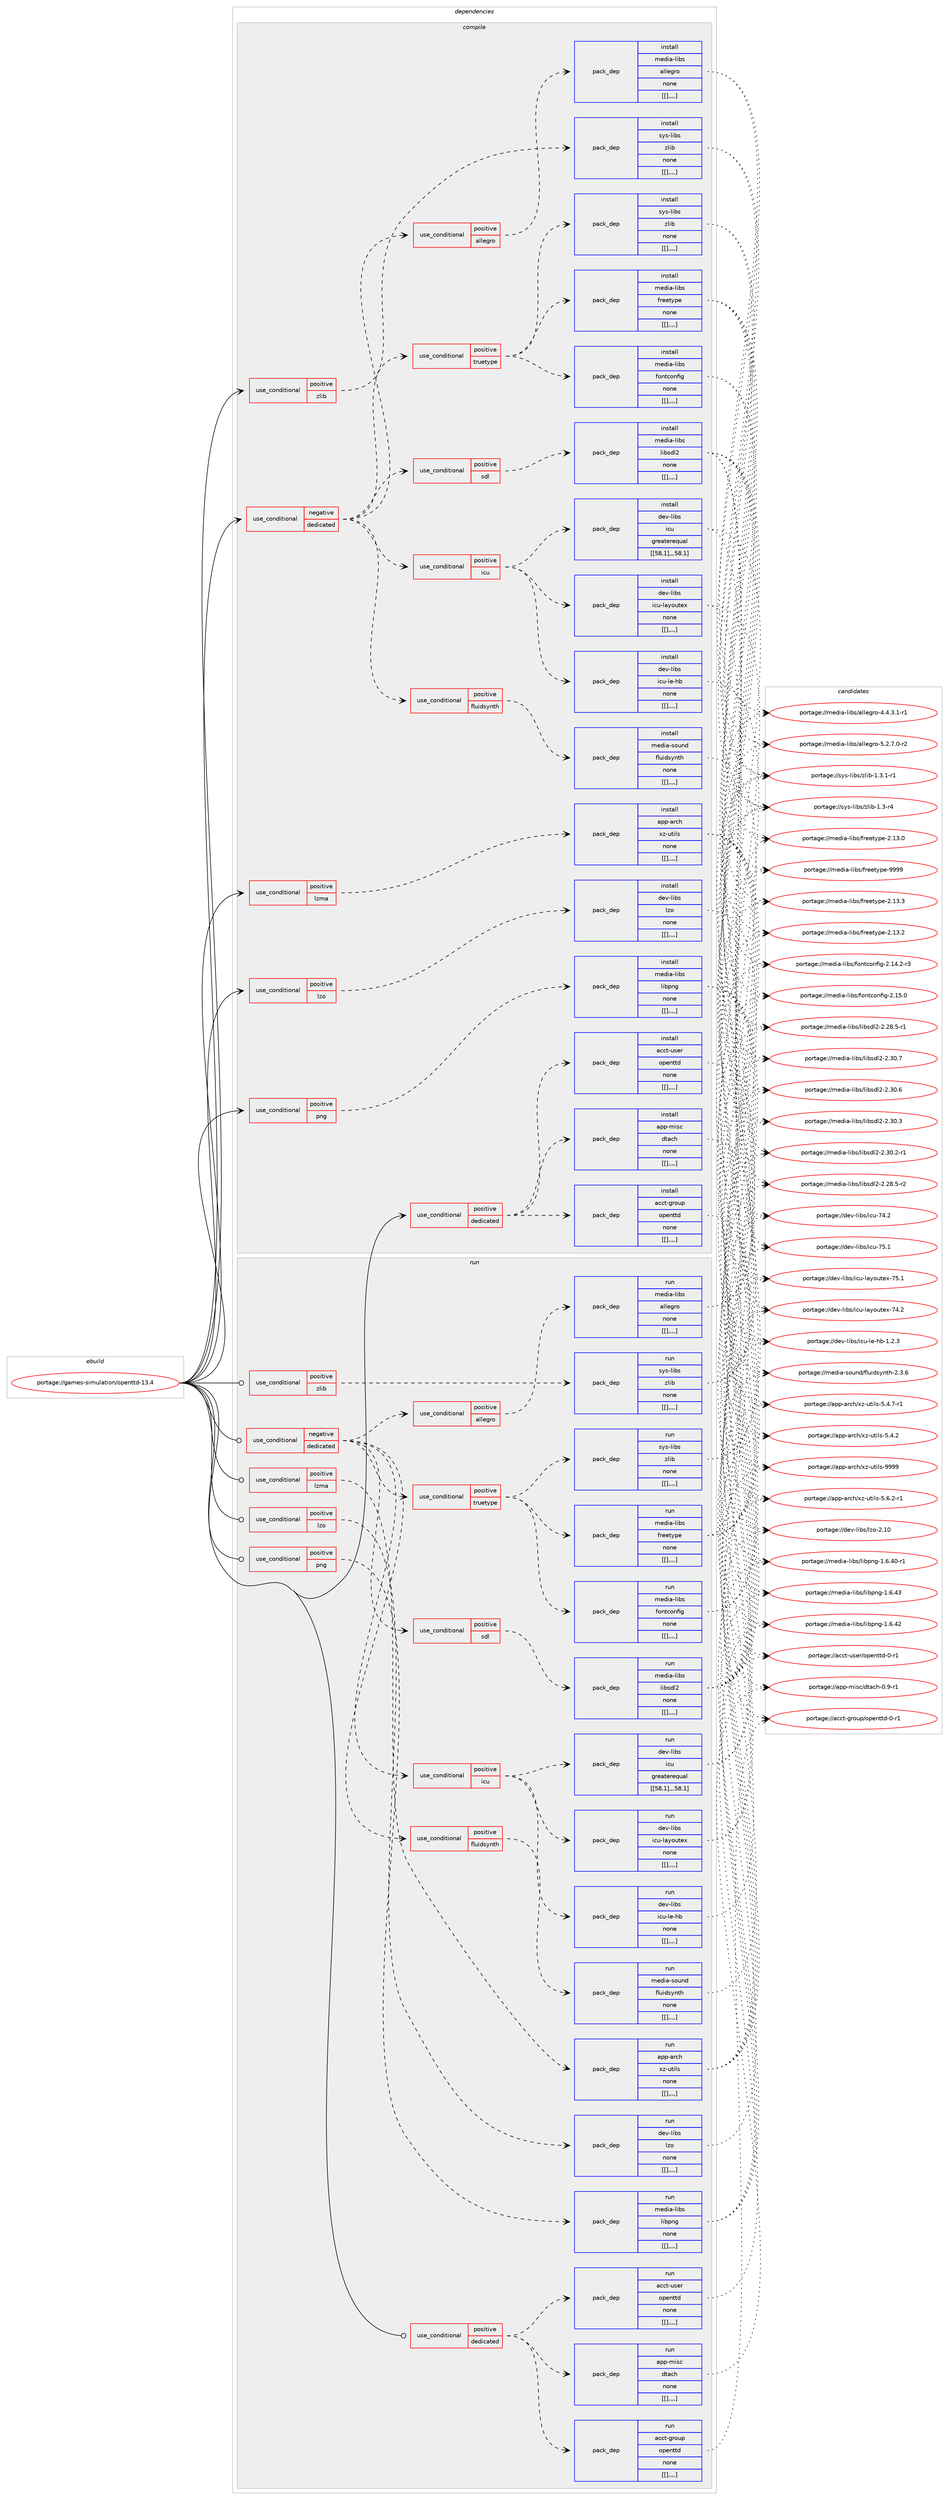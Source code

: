 digraph prolog {

# *************
# Graph options
# *************

newrank=true;
concentrate=true;
compound=true;
graph [rankdir=LR,fontname=Helvetica,fontsize=10,ranksep=1.5];#, ranksep=2.5, nodesep=0.2];
edge  [arrowhead=vee];
node  [fontname=Helvetica,fontsize=10];

# **********
# The ebuild
# **********

subgraph cluster_leftcol {
color=gray;
label=<<i>ebuild</i>>;
id [label="portage://games-simulation/openttd-13.4", color=red, width=4, href="../games-simulation/openttd-13.4.svg"];
}

# ****************
# The dependencies
# ****************

subgraph cluster_midcol {
color=gray;
label=<<i>dependencies</i>>;
subgraph cluster_compile {
fillcolor="#eeeeee";
style=filled;
label=<<i>compile</i>>;
subgraph cond66421 {
dependency237337 [label=<<TABLE BORDER="0" CELLBORDER="1" CELLSPACING="0" CELLPADDING="4"><TR><TD ROWSPAN="3" CELLPADDING="10">use_conditional</TD></TR><TR><TD>negative</TD></TR><TR><TD>dedicated</TD></TR></TABLE>>, shape=none, color=red];
subgraph cond66422 {
dependency237338 [label=<<TABLE BORDER="0" CELLBORDER="1" CELLSPACING="0" CELLPADDING="4"><TR><TD ROWSPAN="3" CELLPADDING="10">use_conditional</TD></TR><TR><TD>positive</TD></TR><TR><TD>allegro</TD></TR></TABLE>>, shape=none, color=red];
subgraph pack169413 {
dependency237339 [label=<<TABLE BORDER="0" CELLBORDER="1" CELLSPACING="0" CELLPADDING="4" WIDTH="220"><TR><TD ROWSPAN="6" CELLPADDING="30">pack_dep</TD></TR><TR><TD WIDTH="110">install</TD></TR><TR><TD>media-libs</TD></TR><TR><TD>allegro</TD></TR><TR><TD>none</TD></TR><TR><TD>[[],,,,]</TD></TR></TABLE>>, shape=none, color=blue];
}
dependency237338:e -> dependency237339:w [weight=20,style="dashed",arrowhead="vee"];
}
dependency237337:e -> dependency237338:w [weight=20,style="dashed",arrowhead="vee"];
subgraph cond66423 {
dependency237340 [label=<<TABLE BORDER="0" CELLBORDER="1" CELLSPACING="0" CELLPADDING="4"><TR><TD ROWSPAN="3" CELLPADDING="10">use_conditional</TD></TR><TR><TD>positive</TD></TR><TR><TD>fluidsynth</TD></TR></TABLE>>, shape=none, color=red];
subgraph pack169414 {
dependency237341 [label=<<TABLE BORDER="0" CELLBORDER="1" CELLSPACING="0" CELLPADDING="4" WIDTH="220"><TR><TD ROWSPAN="6" CELLPADDING="30">pack_dep</TD></TR><TR><TD WIDTH="110">install</TD></TR><TR><TD>media-sound</TD></TR><TR><TD>fluidsynth</TD></TR><TR><TD>none</TD></TR><TR><TD>[[],,,,]</TD></TR></TABLE>>, shape=none, color=blue];
}
dependency237340:e -> dependency237341:w [weight=20,style="dashed",arrowhead="vee"];
}
dependency237337:e -> dependency237340:w [weight=20,style="dashed",arrowhead="vee"];
subgraph cond66424 {
dependency237342 [label=<<TABLE BORDER="0" CELLBORDER="1" CELLSPACING="0" CELLPADDING="4"><TR><TD ROWSPAN="3" CELLPADDING="10">use_conditional</TD></TR><TR><TD>positive</TD></TR><TR><TD>icu</TD></TR></TABLE>>, shape=none, color=red];
subgraph pack169415 {
dependency237343 [label=<<TABLE BORDER="0" CELLBORDER="1" CELLSPACING="0" CELLPADDING="4" WIDTH="220"><TR><TD ROWSPAN="6" CELLPADDING="30">pack_dep</TD></TR><TR><TD WIDTH="110">install</TD></TR><TR><TD>dev-libs</TD></TR><TR><TD>icu-layoutex</TD></TR><TR><TD>none</TD></TR><TR><TD>[[],,,,]</TD></TR></TABLE>>, shape=none, color=blue];
}
dependency237342:e -> dependency237343:w [weight=20,style="dashed",arrowhead="vee"];
subgraph pack169416 {
dependency237344 [label=<<TABLE BORDER="0" CELLBORDER="1" CELLSPACING="0" CELLPADDING="4" WIDTH="220"><TR><TD ROWSPAN="6" CELLPADDING="30">pack_dep</TD></TR><TR><TD WIDTH="110">install</TD></TR><TR><TD>dev-libs</TD></TR><TR><TD>icu-le-hb</TD></TR><TR><TD>none</TD></TR><TR><TD>[[],,,,]</TD></TR></TABLE>>, shape=none, color=blue];
}
dependency237342:e -> dependency237344:w [weight=20,style="dashed",arrowhead="vee"];
subgraph pack169417 {
dependency237345 [label=<<TABLE BORDER="0" CELLBORDER="1" CELLSPACING="0" CELLPADDING="4" WIDTH="220"><TR><TD ROWSPAN="6" CELLPADDING="30">pack_dep</TD></TR><TR><TD WIDTH="110">install</TD></TR><TR><TD>dev-libs</TD></TR><TR><TD>icu</TD></TR><TR><TD>greaterequal</TD></TR><TR><TD>[[58,1],,,58.1]</TD></TR></TABLE>>, shape=none, color=blue];
}
dependency237342:e -> dependency237345:w [weight=20,style="dashed",arrowhead="vee"];
}
dependency237337:e -> dependency237342:w [weight=20,style="dashed",arrowhead="vee"];
subgraph cond66425 {
dependency237346 [label=<<TABLE BORDER="0" CELLBORDER="1" CELLSPACING="0" CELLPADDING="4"><TR><TD ROWSPAN="3" CELLPADDING="10">use_conditional</TD></TR><TR><TD>positive</TD></TR><TR><TD>sdl</TD></TR></TABLE>>, shape=none, color=red];
subgraph pack169418 {
dependency237347 [label=<<TABLE BORDER="0" CELLBORDER="1" CELLSPACING="0" CELLPADDING="4" WIDTH="220"><TR><TD ROWSPAN="6" CELLPADDING="30">pack_dep</TD></TR><TR><TD WIDTH="110">install</TD></TR><TR><TD>media-libs</TD></TR><TR><TD>libsdl2</TD></TR><TR><TD>none</TD></TR><TR><TD>[[],,,,]</TD></TR></TABLE>>, shape=none, color=blue];
}
dependency237346:e -> dependency237347:w [weight=20,style="dashed",arrowhead="vee"];
}
dependency237337:e -> dependency237346:w [weight=20,style="dashed",arrowhead="vee"];
subgraph cond66426 {
dependency237348 [label=<<TABLE BORDER="0" CELLBORDER="1" CELLSPACING="0" CELLPADDING="4"><TR><TD ROWSPAN="3" CELLPADDING="10">use_conditional</TD></TR><TR><TD>positive</TD></TR><TR><TD>truetype</TD></TR></TABLE>>, shape=none, color=red];
subgraph pack169419 {
dependency237349 [label=<<TABLE BORDER="0" CELLBORDER="1" CELLSPACING="0" CELLPADDING="4" WIDTH="220"><TR><TD ROWSPAN="6" CELLPADDING="30">pack_dep</TD></TR><TR><TD WIDTH="110">install</TD></TR><TR><TD>media-libs</TD></TR><TR><TD>fontconfig</TD></TR><TR><TD>none</TD></TR><TR><TD>[[],,,,]</TD></TR></TABLE>>, shape=none, color=blue];
}
dependency237348:e -> dependency237349:w [weight=20,style="dashed",arrowhead="vee"];
subgraph pack169420 {
dependency237350 [label=<<TABLE BORDER="0" CELLBORDER="1" CELLSPACING="0" CELLPADDING="4" WIDTH="220"><TR><TD ROWSPAN="6" CELLPADDING="30">pack_dep</TD></TR><TR><TD WIDTH="110">install</TD></TR><TR><TD>media-libs</TD></TR><TR><TD>freetype</TD></TR><TR><TD>none</TD></TR><TR><TD>[[],,,,]</TD></TR></TABLE>>, shape=none, color=blue];
}
dependency237348:e -> dependency237350:w [weight=20,style="dashed",arrowhead="vee"];
subgraph pack169421 {
dependency237351 [label=<<TABLE BORDER="0" CELLBORDER="1" CELLSPACING="0" CELLPADDING="4" WIDTH="220"><TR><TD ROWSPAN="6" CELLPADDING="30">pack_dep</TD></TR><TR><TD WIDTH="110">install</TD></TR><TR><TD>sys-libs</TD></TR><TR><TD>zlib</TD></TR><TR><TD>none</TD></TR><TR><TD>[[],,,,]</TD></TR></TABLE>>, shape=none, color=blue];
}
dependency237348:e -> dependency237351:w [weight=20,style="dashed",arrowhead="vee"];
}
dependency237337:e -> dependency237348:w [weight=20,style="dashed",arrowhead="vee"];
}
id:e -> dependency237337:w [weight=20,style="solid",arrowhead="vee"];
subgraph cond66427 {
dependency237352 [label=<<TABLE BORDER="0" CELLBORDER="1" CELLSPACING="0" CELLPADDING="4"><TR><TD ROWSPAN="3" CELLPADDING="10">use_conditional</TD></TR><TR><TD>positive</TD></TR><TR><TD>dedicated</TD></TR></TABLE>>, shape=none, color=red];
subgraph pack169422 {
dependency237353 [label=<<TABLE BORDER="0" CELLBORDER="1" CELLSPACING="0" CELLPADDING="4" WIDTH="220"><TR><TD ROWSPAN="6" CELLPADDING="30">pack_dep</TD></TR><TR><TD WIDTH="110">install</TD></TR><TR><TD>acct-group</TD></TR><TR><TD>openttd</TD></TR><TR><TD>none</TD></TR><TR><TD>[[],,,,]</TD></TR></TABLE>>, shape=none, color=blue];
}
dependency237352:e -> dependency237353:w [weight=20,style="dashed",arrowhead="vee"];
subgraph pack169423 {
dependency237354 [label=<<TABLE BORDER="0" CELLBORDER="1" CELLSPACING="0" CELLPADDING="4" WIDTH="220"><TR><TD ROWSPAN="6" CELLPADDING="30">pack_dep</TD></TR><TR><TD WIDTH="110">install</TD></TR><TR><TD>acct-user</TD></TR><TR><TD>openttd</TD></TR><TR><TD>none</TD></TR><TR><TD>[[],,,,]</TD></TR></TABLE>>, shape=none, color=blue];
}
dependency237352:e -> dependency237354:w [weight=20,style="dashed",arrowhead="vee"];
subgraph pack169424 {
dependency237355 [label=<<TABLE BORDER="0" CELLBORDER="1" CELLSPACING="0" CELLPADDING="4" WIDTH="220"><TR><TD ROWSPAN="6" CELLPADDING="30">pack_dep</TD></TR><TR><TD WIDTH="110">install</TD></TR><TR><TD>app-misc</TD></TR><TR><TD>dtach</TD></TR><TR><TD>none</TD></TR><TR><TD>[[],,,,]</TD></TR></TABLE>>, shape=none, color=blue];
}
dependency237352:e -> dependency237355:w [weight=20,style="dashed",arrowhead="vee"];
}
id:e -> dependency237352:w [weight=20,style="solid",arrowhead="vee"];
subgraph cond66428 {
dependency237356 [label=<<TABLE BORDER="0" CELLBORDER="1" CELLSPACING="0" CELLPADDING="4"><TR><TD ROWSPAN="3" CELLPADDING="10">use_conditional</TD></TR><TR><TD>positive</TD></TR><TR><TD>lzma</TD></TR></TABLE>>, shape=none, color=red];
subgraph pack169425 {
dependency237357 [label=<<TABLE BORDER="0" CELLBORDER="1" CELLSPACING="0" CELLPADDING="4" WIDTH="220"><TR><TD ROWSPAN="6" CELLPADDING="30">pack_dep</TD></TR><TR><TD WIDTH="110">install</TD></TR><TR><TD>app-arch</TD></TR><TR><TD>xz-utils</TD></TR><TR><TD>none</TD></TR><TR><TD>[[],,,,]</TD></TR></TABLE>>, shape=none, color=blue];
}
dependency237356:e -> dependency237357:w [weight=20,style="dashed",arrowhead="vee"];
}
id:e -> dependency237356:w [weight=20,style="solid",arrowhead="vee"];
subgraph cond66429 {
dependency237358 [label=<<TABLE BORDER="0" CELLBORDER="1" CELLSPACING="0" CELLPADDING="4"><TR><TD ROWSPAN="3" CELLPADDING="10">use_conditional</TD></TR><TR><TD>positive</TD></TR><TR><TD>lzo</TD></TR></TABLE>>, shape=none, color=red];
subgraph pack169426 {
dependency237359 [label=<<TABLE BORDER="0" CELLBORDER="1" CELLSPACING="0" CELLPADDING="4" WIDTH="220"><TR><TD ROWSPAN="6" CELLPADDING="30">pack_dep</TD></TR><TR><TD WIDTH="110">install</TD></TR><TR><TD>dev-libs</TD></TR><TR><TD>lzo</TD></TR><TR><TD>none</TD></TR><TR><TD>[[],,,,]</TD></TR></TABLE>>, shape=none, color=blue];
}
dependency237358:e -> dependency237359:w [weight=20,style="dashed",arrowhead="vee"];
}
id:e -> dependency237358:w [weight=20,style="solid",arrowhead="vee"];
subgraph cond66430 {
dependency237360 [label=<<TABLE BORDER="0" CELLBORDER="1" CELLSPACING="0" CELLPADDING="4"><TR><TD ROWSPAN="3" CELLPADDING="10">use_conditional</TD></TR><TR><TD>positive</TD></TR><TR><TD>png</TD></TR></TABLE>>, shape=none, color=red];
subgraph pack169427 {
dependency237361 [label=<<TABLE BORDER="0" CELLBORDER="1" CELLSPACING="0" CELLPADDING="4" WIDTH="220"><TR><TD ROWSPAN="6" CELLPADDING="30">pack_dep</TD></TR><TR><TD WIDTH="110">install</TD></TR><TR><TD>media-libs</TD></TR><TR><TD>libpng</TD></TR><TR><TD>none</TD></TR><TR><TD>[[],,,,]</TD></TR></TABLE>>, shape=none, color=blue];
}
dependency237360:e -> dependency237361:w [weight=20,style="dashed",arrowhead="vee"];
}
id:e -> dependency237360:w [weight=20,style="solid",arrowhead="vee"];
subgraph cond66431 {
dependency237362 [label=<<TABLE BORDER="0" CELLBORDER="1" CELLSPACING="0" CELLPADDING="4"><TR><TD ROWSPAN="3" CELLPADDING="10">use_conditional</TD></TR><TR><TD>positive</TD></TR><TR><TD>zlib</TD></TR></TABLE>>, shape=none, color=red];
subgraph pack169428 {
dependency237363 [label=<<TABLE BORDER="0" CELLBORDER="1" CELLSPACING="0" CELLPADDING="4" WIDTH="220"><TR><TD ROWSPAN="6" CELLPADDING="30">pack_dep</TD></TR><TR><TD WIDTH="110">install</TD></TR><TR><TD>sys-libs</TD></TR><TR><TD>zlib</TD></TR><TR><TD>none</TD></TR><TR><TD>[[],,,,]</TD></TR></TABLE>>, shape=none, color=blue];
}
dependency237362:e -> dependency237363:w [weight=20,style="dashed",arrowhead="vee"];
}
id:e -> dependency237362:w [weight=20,style="solid",arrowhead="vee"];
}
subgraph cluster_compileandrun {
fillcolor="#eeeeee";
style=filled;
label=<<i>compile and run</i>>;
}
subgraph cluster_run {
fillcolor="#eeeeee";
style=filled;
label=<<i>run</i>>;
subgraph cond66432 {
dependency237364 [label=<<TABLE BORDER="0" CELLBORDER="1" CELLSPACING="0" CELLPADDING="4"><TR><TD ROWSPAN="3" CELLPADDING="10">use_conditional</TD></TR><TR><TD>negative</TD></TR><TR><TD>dedicated</TD></TR></TABLE>>, shape=none, color=red];
subgraph cond66433 {
dependency237365 [label=<<TABLE BORDER="0" CELLBORDER="1" CELLSPACING="0" CELLPADDING="4"><TR><TD ROWSPAN="3" CELLPADDING="10">use_conditional</TD></TR><TR><TD>positive</TD></TR><TR><TD>allegro</TD></TR></TABLE>>, shape=none, color=red];
subgraph pack169429 {
dependency237366 [label=<<TABLE BORDER="0" CELLBORDER="1" CELLSPACING="0" CELLPADDING="4" WIDTH="220"><TR><TD ROWSPAN="6" CELLPADDING="30">pack_dep</TD></TR><TR><TD WIDTH="110">run</TD></TR><TR><TD>media-libs</TD></TR><TR><TD>allegro</TD></TR><TR><TD>none</TD></TR><TR><TD>[[],,,,]</TD></TR></TABLE>>, shape=none, color=blue];
}
dependency237365:e -> dependency237366:w [weight=20,style="dashed",arrowhead="vee"];
}
dependency237364:e -> dependency237365:w [weight=20,style="dashed",arrowhead="vee"];
subgraph cond66434 {
dependency237367 [label=<<TABLE BORDER="0" CELLBORDER="1" CELLSPACING="0" CELLPADDING="4"><TR><TD ROWSPAN="3" CELLPADDING="10">use_conditional</TD></TR><TR><TD>positive</TD></TR><TR><TD>fluidsynth</TD></TR></TABLE>>, shape=none, color=red];
subgraph pack169430 {
dependency237368 [label=<<TABLE BORDER="0" CELLBORDER="1" CELLSPACING="0" CELLPADDING="4" WIDTH="220"><TR><TD ROWSPAN="6" CELLPADDING="30">pack_dep</TD></TR><TR><TD WIDTH="110">run</TD></TR><TR><TD>media-sound</TD></TR><TR><TD>fluidsynth</TD></TR><TR><TD>none</TD></TR><TR><TD>[[],,,,]</TD></TR></TABLE>>, shape=none, color=blue];
}
dependency237367:e -> dependency237368:w [weight=20,style="dashed",arrowhead="vee"];
}
dependency237364:e -> dependency237367:w [weight=20,style="dashed",arrowhead="vee"];
subgraph cond66435 {
dependency237369 [label=<<TABLE BORDER="0" CELLBORDER="1" CELLSPACING="0" CELLPADDING="4"><TR><TD ROWSPAN="3" CELLPADDING="10">use_conditional</TD></TR><TR><TD>positive</TD></TR><TR><TD>icu</TD></TR></TABLE>>, shape=none, color=red];
subgraph pack169431 {
dependency237370 [label=<<TABLE BORDER="0" CELLBORDER="1" CELLSPACING="0" CELLPADDING="4" WIDTH="220"><TR><TD ROWSPAN="6" CELLPADDING="30">pack_dep</TD></TR><TR><TD WIDTH="110">run</TD></TR><TR><TD>dev-libs</TD></TR><TR><TD>icu-layoutex</TD></TR><TR><TD>none</TD></TR><TR><TD>[[],,,,]</TD></TR></TABLE>>, shape=none, color=blue];
}
dependency237369:e -> dependency237370:w [weight=20,style="dashed",arrowhead="vee"];
subgraph pack169432 {
dependency237371 [label=<<TABLE BORDER="0" CELLBORDER="1" CELLSPACING="0" CELLPADDING="4" WIDTH="220"><TR><TD ROWSPAN="6" CELLPADDING="30">pack_dep</TD></TR><TR><TD WIDTH="110">run</TD></TR><TR><TD>dev-libs</TD></TR><TR><TD>icu-le-hb</TD></TR><TR><TD>none</TD></TR><TR><TD>[[],,,,]</TD></TR></TABLE>>, shape=none, color=blue];
}
dependency237369:e -> dependency237371:w [weight=20,style="dashed",arrowhead="vee"];
subgraph pack169433 {
dependency237372 [label=<<TABLE BORDER="0" CELLBORDER="1" CELLSPACING="0" CELLPADDING="4" WIDTH="220"><TR><TD ROWSPAN="6" CELLPADDING="30">pack_dep</TD></TR><TR><TD WIDTH="110">run</TD></TR><TR><TD>dev-libs</TD></TR><TR><TD>icu</TD></TR><TR><TD>greaterequal</TD></TR><TR><TD>[[58,1],,,58.1]</TD></TR></TABLE>>, shape=none, color=blue];
}
dependency237369:e -> dependency237372:w [weight=20,style="dashed",arrowhead="vee"];
}
dependency237364:e -> dependency237369:w [weight=20,style="dashed",arrowhead="vee"];
subgraph cond66436 {
dependency237373 [label=<<TABLE BORDER="0" CELLBORDER="1" CELLSPACING="0" CELLPADDING="4"><TR><TD ROWSPAN="3" CELLPADDING="10">use_conditional</TD></TR><TR><TD>positive</TD></TR><TR><TD>sdl</TD></TR></TABLE>>, shape=none, color=red];
subgraph pack169434 {
dependency237374 [label=<<TABLE BORDER="0" CELLBORDER="1" CELLSPACING="0" CELLPADDING="4" WIDTH="220"><TR><TD ROWSPAN="6" CELLPADDING="30">pack_dep</TD></TR><TR><TD WIDTH="110">run</TD></TR><TR><TD>media-libs</TD></TR><TR><TD>libsdl2</TD></TR><TR><TD>none</TD></TR><TR><TD>[[],,,,]</TD></TR></TABLE>>, shape=none, color=blue];
}
dependency237373:e -> dependency237374:w [weight=20,style="dashed",arrowhead="vee"];
}
dependency237364:e -> dependency237373:w [weight=20,style="dashed",arrowhead="vee"];
subgraph cond66437 {
dependency237375 [label=<<TABLE BORDER="0" CELLBORDER="1" CELLSPACING="0" CELLPADDING="4"><TR><TD ROWSPAN="3" CELLPADDING="10">use_conditional</TD></TR><TR><TD>positive</TD></TR><TR><TD>truetype</TD></TR></TABLE>>, shape=none, color=red];
subgraph pack169435 {
dependency237376 [label=<<TABLE BORDER="0" CELLBORDER="1" CELLSPACING="0" CELLPADDING="4" WIDTH="220"><TR><TD ROWSPAN="6" CELLPADDING="30">pack_dep</TD></TR><TR><TD WIDTH="110">run</TD></TR><TR><TD>media-libs</TD></TR><TR><TD>fontconfig</TD></TR><TR><TD>none</TD></TR><TR><TD>[[],,,,]</TD></TR></TABLE>>, shape=none, color=blue];
}
dependency237375:e -> dependency237376:w [weight=20,style="dashed",arrowhead="vee"];
subgraph pack169436 {
dependency237377 [label=<<TABLE BORDER="0" CELLBORDER="1" CELLSPACING="0" CELLPADDING="4" WIDTH="220"><TR><TD ROWSPAN="6" CELLPADDING="30">pack_dep</TD></TR><TR><TD WIDTH="110">run</TD></TR><TR><TD>media-libs</TD></TR><TR><TD>freetype</TD></TR><TR><TD>none</TD></TR><TR><TD>[[],,,,]</TD></TR></TABLE>>, shape=none, color=blue];
}
dependency237375:e -> dependency237377:w [weight=20,style="dashed",arrowhead="vee"];
subgraph pack169437 {
dependency237378 [label=<<TABLE BORDER="0" CELLBORDER="1" CELLSPACING="0" CELLPADDING="4" WIDTH="220"><TR><TD ROWSPAN="6" CELLPADDING="30">pack_dep</TD></TR><TR><TD WIDTH="110">run</TD></TR><TR><TD>sys-libs</TD></TR><TR><TD>zlib</TD></TR><TR><TD>none</TD></TR><TR><TD>[[],,,,]</TD></TR></TABLE>>, shape=none, color=blue];
}
dependency237375:e -> dependency237378:w [weight=20,style="dashed",arrowhead="vee"];
}
dependency237364:e -> dependency237375:w [weight=20,style="dashed",arrowhead="vee"];
}
id:e -> dependency237364:w [weight=20,style="solid",arrowhead="odot"];
subgraph cond66438 {
dependency237379 [label=<<TABLE BORDER="0" CELLBORDER="1" CELLSPACING="0" CELLPADDING="4"><TR><TD ROWSPAN="3" CELLPADDING="10">use_conditional</TD></TR><TR><TD>positive</TD></TR><TR><TD>dedicated</TD></TR></TABLE>>, shape=none, color=red];
subgraph pack169438 {
dependency237380 [label=<<TABLE BORDER="0" CELLBORDER="1" CELLSPACING="0" CELLPADDING="4" WIDTH="220"><TR><TD ROWSPAN="6" CELLPADDING="30">pack_dep</TD></TR><TR><TD WIDTH="110">run</TD></TR><TR><TD>acct-group</TD></TR><TR><TD>openttd</TD></TR><TR><TD>none</TD></TR><TR><TD>[[],,,,]</TD></TR></TABLE>>, shape=none, color=blue];
}
dependency237379:e -> dependency237380:w [weight=20,style="dashed",arrowhead="vee"];
subgraph pack169439 {
dependency237381 [label=<<TABLE BORDER="0" CELLBORDER="1" CELLSPACING="0" CELLPADDING="4" WIDTH="220"><TR><TD ROWSPAN="6" CELLPADDING="30">pack_dep</TD></TR><TR><TD WIDTH="110">run</TD></TR><TR><TD>acct-user</TD></TR><TR><TD>openttd</TD></TR><TR><TD>none</TD></TR><TR><TD>[[],,,,]</TD></TR></TABLE>>, shape=none, color=blue];
}
dependency237379:e -> dependency237381:w [weight=20,style="dashed",arrowhead="vee"];
subgraph pack169440 {
dependency237382 [label=<<TABLE BORDER="0" CELLBORDER="1" CELLSPACING="0" CELLPADDING="4" WIDTH="220"><TR><TD ROWSPAN="6" CELLPADDING="30">pack_dep</TD></TR><TR><TD WIDTH="110">run</TD></TR><TR><TD>app-misc</TD></TR><TR><TD>dtach</TD></TR><TR><TD>none</TD></TR><TR><TD>[[],,,,]</TD></TR></TABLE>>, shape=none, color=blue];
}
dependency237379:e -> dependency237382:w [weight=20,style="dashed",arrowhead="vee"];
}
id:e -> dependency237379:w [weight=20,style="solid",arrowhead="odot"];
subgraph cond66439 {
dependency237383 [label=<<TABLE BORDER="0" CELLBORDER="1" CELLSPACING="0" CELLPADDING="4"><TR><TD ROWSPAN="3" CELLPADDING="10">use_conditional</TD></TR><TR><TD>positive</TD></TR><TR><TD>lzma</TD></TR></TABLE>>, shape=none, color=red];
subgraph pack169441 {
dependency237384 [label=<<TABLE BORDER="0" CELLBORDER="1" CELLSPACING="0" CELLPADDING="4" WIDTH="220"><TR><TD ROWSPAN="6" CELLPADDING="30">pack_dep</TD></TR><TR><TD WIDTH="110">run</TD></TR><TR><TD>app-arch</TD></TR><TR><TD>xz-utils</TD></TR><TR><TD>none</TD></TR><TR><TD>[[],,,,]</TD></TR></TABLE>>, shape=none, color=blue];
}
dependency237383:e -> dependency237384:w [weight=20,style="dashed",arrowhead="vee"];
}
id:e -> dependency237383:w [weight=20,style="solid",arrowhead="odot"];
subgraph cond66440 {
dependency237385 [label=<<TABLE BORDER="0" CELLBORDER="1" CELLSPACING="0" CELLPADDING="4"><TR><TD ROWSPAN="3" CELLPADDING="10">use_conditional</TD></TR><TR><TD>positive</TD></TR><TR><TD>lzo</TD></TR></TABLE>>, shape=none, color=red];
subgraph pack169442 {
dependency237386 [label=<<TABLE BORDER="0" CELLBORDER="1" CELLSPACING="0" CELLPADDING="4" WIDTH="220"><TR><TD ROWSPAN="6" CELLPADDING="30">pack_dep</TD></TR><TR><TD WIDTH="110">run</TD></TR><TR><TD>dev-libs</TD></TR><TR><TD>lzo</TD></TR><TR><TD>none</TD></TR><TR><TD>[[],,,,]</TD></TR></TABLE>>, shape=none, color=blue];
}
dependency237385:e -> dependency237386:w [weight=20,style="dashed",arrowhead="vee"];
}
id:e -> dependency237385:w [weight=20,style="solid",arrowhead="odot"];
subgraph cond66441 {
dependency237387 [label=<<TABLE BORDER="0" CELLBORDER="1" CELLSPACING="0" CELLPADDING="4"><TR><TD ROWSPAN="3" CELLPADDING="10">use_conditional</TD></TR><TR><TD>positive</TD></TR><TR><TD>png</TD></TR></TABLE>>, shape=none, color=red];
subgraph pack169443 {
dependency237388 [label=<<TABLE BORDER="0" CELLBORDER="1" CELLSPACING="0" CELLPADDING="4" WIDTH="220"><TR><TD ROWSPAN="6" CELLPADDING="30">pack_dep</TD></TR><TR><TD WIDTH="110">run</TD></TR><TR><TD>media-libs</TD></TR><TR><TD>libpng</TD></TR><TR><TD>none</TD></TR><TR><TD>[[],,,,]</TD></TR></TABLE>>, shape=none, color=blue];
}
dependency237387:e -> dependency237388:w [weight=20,style="dashed",arrowhead="vee"];
}
id:e -> dependency237387:w [weight=20,style="solid",arrowhead="odot"];
subgraph cond66442 {
dependency237389 [label=<<TABLE BORDER="0" CELLBORDER="1" CELLSPACING="0" CELLPADDING="4"><TR><TD ROWSPAN="3" CELLPADDING="10">use_conditional</TD></TR><TR><TD>positive</TD></TR><TR><TD>zlib</TD></TR></TABLE>>, shape=none, color=red];
subgraph pack169444 {
dependency237390 [label=<<TABLE BORDER="0" CELLBORDER="1" CELLSPACING="0" CELLPADDING="4" WIDTH="220"><TR><TD ROWSPAN="6" CELLPADDING="30">pack_dep</TD></TR><TR><TD WIDTH="110">run</TD></TR><TR><TD>sys-libs</TD></TR><TR><TD>zlib</TD></TR><TR><TD>none</TD></TR><TR><TD>[[],,,,]</TD></TR></TABLE>>, shape=none, color=blue];
}
dependency237389:e -> dependency237390:w [weight=20,style="dashed",arrowhead="vee"];
}
id:e -> dependency237389:w [weight=20,style="solid",arrowhead="odot"];
}
}

# **************
# The candidates
# **************

subgraph cluster_choices {
rank=same;
color=gray;
label=<<i>candidates</i>>;

subgraph choice169413 {
color=black;
nodesep=1;
choice109101100105974510810598115479710810810110311411145534650465546484511450 [label="portage://media-libs/allegro-5.2.7.0-r2", color=red, width=4,href="../media-libs/allegro-5.2.7.0-r2.svg"];
choice109101100105974510810598115479710810810110311411145524652465146494511449 [label="portage://media-libs/allegro-4.4.3.1-r1", color=red, width=4,href="../media-libs/allegro-4.4.3.1-r1.svg"];
dependency237339:e -> choice109101100105974510810598115479710810810110311411145534650465546484511450:w [style=dotted,weight="100"];
dependency237339:e -> choice109101100105974510810598115479710810810110311411145524652465146494511449:w [style=dotted,weight="100"];
}
subgraph choice169414 {
color=black;
nodesep=1;
choice109101100105974511511111711010047102108117105100115121110116104455046514654 [label="portage://media-sound/fluidsynth-2.3.6", color=red, width=4,href="../media-sound/fluidsynth-2.3.6.svg"];
dependency237341:e -> choice109101100105974511511111711010047102108117105100115121110116104455046514654:w [style=dotted,weight="100"];
}
subgraph choice169415 {
color=black;
nodesep=1;
choice1001011184510810598115471059911745108971211111171161011204555534649 [label="portage://dev-libs/icu-layoutex-75.1", color=red, width=4,href="../dev-libs/icu-layoutex-75.1.svg"];
choice1001011184510810598115471059911745108971211111171161011204555524650 [label="portage://dev-libs/icu-layoutex-74.2", color=red, width=4,href="../dev-libs/icu-layoutex-74.2.svg"];
dependency237343:e -> choice1001011184510810598115471059911745108971211111171161011204555534649:w [style=dotted,weight="100"];
dependency237343:e -> choice1001011184510810598115471059911745108971211111171161011204555524650:w [style=dotted,weight="100"];
}
subgraph choice169416 {
color=black;
nodesep=1;
choice10010111845108105981154710599117451081014510498454946504651 [label="portage://dev-libs/icu-le-hb-1.2.3", color=red, width=4,href="../dev-libs/icu-le-hb-1.2.3.svg"];
dependency237344:e -> choice10010111845108105981154710599117451081014510498454946504651:w [style=dotted,weight="100"];
}
subgraph choice169417 {
color=black;
nodesep=1;
choice100101118451081059811547105991174555534649 [label="portage://dev-libs/icu-75.1", color=red, width=4,href="../dev-libs/icu-75.1.svg"];
choice100101118451081059811547105991174555524650 [label="portage://dev-libs/icu-74.2", color=red, width=4,href="../dev-libs/icu-74.2.svg"];
dependency237345:e -> choice100101118451081059811547105991174555534649:w [style=dotted,weight="100"];
dependency237345:e -> choice100101118451081059811547105991174555524650:w [style=dotted,weight="100"];
}
subgraph choice169418 {
color=black;
nodesep=1;
choice10910110010597451081059811547108105981151001085045504651484655 [label="portage://media-libs/libsdl2-2.30.7", color=red, width=4,href="../media-libs/libsdl2-2.30.7.svg"];
choice10910110010597451081059811547108105981151001085045504651484654 [label="portage://media-libs/libsdl2-2.30.6", color=red, width=4,href="../media-libs/libsdl2-2.30.6.svg"];
choice10910110010597451081059811547108105981151001085045504651484651 [label="portage://media-libs/libsdl2-2.30.3", color=red, width=4,href="../media-libs/libsdl2-2.30.3.svg"];
choice109101100105974510810598115471081059811510010850455046514846504511449 [label="portage://media-libs/libsdl2-2.30.2-r1", color=red, width=4,href="../media-libs/libsdl2-2.30.2-r1.svg"];
choice109101100105974510810598115471081059811510010850455046505646534511450 [label="portage://media-libs/libsdl2-2.28.5-r2", color=red, width=4,href="../media-libs/libsdl2-2.28.5-r2.svg"];
choice109101100105974510810598115471081059811510010850455046505646534511449 [label="portage://media-libs/libsdl2-2.28.5-r1", color=red, width=4,href="../media-libs/libsdl2-2.28.5-r1.svg"];
dependency237347:e -> choice10910110010597451081059811547108105981151001085045504651484655:w [style=dotted,weight="100"];
dependency237347:e -> choice10910110010597451081059811547108105981151001085045504651484654:w [style=dotted,weight="100"];
dependency237347:e -> choice10910110010597451081059811547108105981151001085045504651484651:w [style=dotted,weight="100"];
dependency237347:e -> choice109101100105974510810598115471081059811510010850455046514846504511449:w [style=dotted,weight="100"];
dependency237347:e -> choice109101100105974510810598115471081059811510010850455046505646534511450:w [style=dotted,weight="100"];
dependency237347:e -> choice109101100105974510810598115471081059811510010850455046505646534511449:w [style=dotted,weight="100"];
}
subgraph choice169419 {
color=black;
nodesep=1;
choice109101100105974510810598115471021111101169911111010210510345504649534648 [label="portage://media-libs/fontconfig-2.15.0", color=red, width=4,href="../media-libs/fontconfig-2.15.0.svg"];
choice1091011001059745108105981154710211111011699111110102105103455046495246504511451 [label="portage://media-libs/fontconfig-2.14.2-r3", color=red, width=4,href="../media-libs/fontconfig-2.14.2-r3.svg"];
dependency237349:e -> choice109101100105974510810598115471021111101169911111010210510345504649534648:w [style=dotted,weight="100"];
dependency237349:e -> choice1091011001059745108105981154710211111011699111110102105103455046495246504511451:w [style=dotted,weight="100"];
}
subgraph choice169420 {
color=black;
nodesep=1;
choice109101100105974510810598115471021141011011161211121014557575757 [label="portage://media-libs/freetype-9999", color=red, width=4,href="../media-libs/freetype-9999.svg"];
choice1091011001059745108105981154710211410110111612111210145504649514651 [label="portage://media-libs/freetype-2.13.3", color=red, width=4,href="../media-libs/freetype-2.13.3.svg"];
choice1091011001059745108105981154710211410110111612111210145504649514650 [label="portage://media-libs/freetype-2.13.2", color=red, width=4,href="../media-libs/freetype-2.13.2.svg"];
choice1091011001059745108105981154710211410110111612111210145504649514648 [label="portage://media-libs/freetype-2.13.0", color=red, width=4,href="../media-libs/freetype-2.13.0.svg"];
dependency237350:e -> choice109101100105974510810598115471021141011011161211121014557575757:w [style=dotted,weight="100"];
dependency237350:e -> choice1091011001059745108105981154710211410110111612111210145504649514651:w [style=dotted,weight="100"];
dependency237350:e -> choice1091011001059745108105981154710211410110111612111210145504649514650:w [style=dotted,weight="100"];
dependency237350:e -> choice1091011001059745108105981154710211410110111612111210145504649514648:w [style=dotted,weight="100"];
}
subgraph choice169421 {
color=black;
nodesep=1;
choice115121115451081059811547122108105984549465146494511449 [label="portage://sys-libs/zlib-1.3.1-r1", color=red, width=4,href="../sys-libs/zlib-1.3.1-r1.svg"];
choice11512111545108105981154712210810598454946514511452 [label="portage://sys-libs/zlib-1.3-r4", color=red, width=4,href="../sys-libs/zlib-1.3-r4.svg"];
dependency237351:e -> choice115121115451081059811547122108105984549465146494511449:w [style=dotted,weight="100"];
dependency237351:e -> choice11512111545108105981154712210810598454946514511452:w [style=dotted,weight="100"];
}
subgraph choice169422 {
color=black;
nodesep=1;
choice979999116451031141111171124711111210111011611610045484511449 [label="portage://acct-group/openttd-0-r1", color=red, width=4,href="../acct-group/openttd-0-r1.svg"];
dependency237353:e -> choice979999116451031141111171124711111210111011611610045484511449:w [style=dotted,weight="100"];
}
subgraph choice169423 {
color=black;
nodesep=1;
choice979999116451171151011144711111210111011611610045484511449 [label="portage://acct-user/openttd-0-r1", color=red, width=4,href="../acct-user/openttd-0-r1.svg"];
dependency237354:e -> choice979999116451171151011144711111210111011611610045484511449:w [style=dotted,weight="100"];
}
subgraph choice169424 {
color=black;
nodesep=1;
choice971121124510910511599471001169799104454846574511449 [label="portage://app-misc/dtach-0.9-r1", color=red, width=4,href="../app-misc/dtach-0.9-r1.svg"];
dependency237355:e -> choice971121124510910511599471001169799104454846574511449:w [style=dotted,weight="100"];
}
subgraph choice169425 {
color=black;
nodesep=1;
choice9711211245971149910447120122451171161051081154557575757 [label="portage://app-arch/xz-utils-9999", color=red, width=4,href="../app-arch/xz-utils-9999.svg"];
choice9711211245971149910447120122451171161051081154553465446504511449 [label="portage://app-arch/xz-utils-5.6.2-r1", color=red, width=4,href="../app-arch/xz-utils-5.6.2-r1.svg"];
choice9711211245971149910447120122451171161051081154553465246554511449 [label="portage://app-arch/xz-utils-5.4.7-r1", color=red, width=4,href="../app-arch/xz-utils-5.4.7-r1.svg"];
choice971121124597114991044712012245117116105108115455346524650 [label="portage://app-arch/xz-utils-5.4.2", color=red, width=4,href="../app-arch/xz-utils-5.4.2.svg"];
dependency237357:e -> choice9711211245971149910447120122451171161051081154557575757:w [style=dotted,weight="100"];
dependency237357:e -> choice9711211245971149910447120122451171161051081154553465446504511449:w [style=dotted,weight="100"];
dependency237357:e -> choice9711211245971149910447120122451171161051081154553465246554511449:w [style=dotted,weight="100"];
dependency237357:e -> choice971121124597114991044712012245117116105108115455346524650:w [style=dotted,weight="100"];
}
subgraph choice169426 {
color=black;
nodesep=1;
choice1001011184510810598115471081221114550464948 [label="portage://dev-libs/lzo-2.10", color=red, width=4,href="../dev-libs/lzo-2.10.svg"];
dependency237359:e -> choice1001011184510810598115471081221114550464948:w [style=dotted,weight="100"];
}
subgraph choice169427 {
color=black;
nodesep=1;
choice109101100105974510810598115471081059811211010345494654465251 [label="portage://media-libs/libpng-1.6.43", color=red, width=4,href="../media-libs/libpng-1.6.43.svg"];
choice109101100105974510810598115471081059811211010345494654465250 [label="portage://media-libs/libpng-1.6.42", color=red, width=4,href="../media-libs/libpng-1.6.42.svg"];
choice1091011001059745108105981154710810598112110103454946544652484511449 [label="portage://media-libs/libpng-1.6.40-r1", color=red, width=4,href="../media-libs/libpng-1.6.40-r1.svg"];
dependency237361:e -> choice109101100105974510810598115471081059811211010345494654465251:w [style=dotted,weight="100"];
dependency237361:e -> choice109101100105974510810598115471081059811211010345494654465250:w [style=dotted,weight="100"];
dependency237361:e -> choice1091011001059745108105981154710810598112110103454946544652484511449:w [style=dotted,weight="100"];
}
subgraph choice169428 {
color=black;
nodesep=1;
choice115121115451081059811547122108105984549465146494511449 [label="portage://sys-libs/zlib-1.3.1-r1", color=red, width=4,href="../sys-libs/zlib-1.3.1-r1.svg"];
choice11512111545108105981154712210810598454946514511452 [label="portage://sys-libs/zlib-1.3-r4", color=red, width=4,href="../sys-libs/zlib-1.3-r4.svg"];
dependency237363:e -> choice115121115451081059811547122108105984549465146494511449:w [style=dotted,weight="100"];
dependency237363:e -> choice11512111545108105981154712210810598454946514511452:w [style=dotted,weight="100"];
}
subgraph choice169429 {
color=black;
nodesep=1;
choice109101100105974510810598115479710810810110311411145534650465546484511450 [label="portage://media-libs/allegro-5.2.7.0-r2", color=red, width=4,href="../media-libs/allegro-5.2.7.0-r2.svg"];
choice109101100105974510810598115479710810810110311411145524652465146494511449 [label="portage://media-libs/allegro-4.4.3.1-r1", color=red, width=4,href="../media-libs/allegro-4.4.3.1-r1.svg"];
dependency237366:e -> choice109101100105974510810598115479710810810110311411145534650465546484511450:w [style=dotted,weight="100"];
dependency237366:e -> choice109101100105974510810598115479710810810110311411145524652465146494511449:w [style=dotted,weight="100"];
}
subgraph choice169430 {
color=black;
nodesep=1;
choice109101100105974511511111711010047102108117105100115121110116104455046514654 [label="portage://media-sound/fluidsynth-2.3.6", color=red, width=4,href="../media-sound/fluidsynth-2.3.6.svg"];
dependency237368:e -> choice109101100105974511511111711010047102108117105100115121110116104455046514654:w [style=dotted,weight="100"];
}
subgraph choice169431 {
color=black;
nodesep=1;
choice1001011184510810598115471059911745108971211111171161011204555534649 [label="portage://dev-libs/icu-layoutex-75.1", color=red, width=4,href="../dev-libs/icu-layoutex-75.1.svg"];
choice1001011184510810598115471059911745108971211111171161011204555524650 [label="portage://dev-libs/icu-layoutex-74.2", color=red, width=4,href="../dev-libs/icu-layoutex-74.2.svg"];
dependency237370:e -> choice1001011184510810598115471059911745108971211111171161011204555534649:w [style=dotted,weight="100"];
dependency237370:e -> choice1001011184510810598115471059911745108971211111171161011204555524650:w [style=dotted,weight="100"];
}
subgraph choice169432 {
color=black;
nodesep=1;
choice10010111845108105981154710599117451081014510498454946504651 [label="portage://dev-libs/icu-le-hb-1.2.3", color=red, width=4,href="../dev-libs/icu-le-hb-1.2.3.svg"];
dependency237371:e -> choice10010111845108105981154710599117451081014510498454946504651:w [style=dotted,weight="100"];
}
subgraph choice169433 {
color=black;
nodesep=1;
choice100101118451081059811547105991174555534649 [label="portage://dev-libs/icu-75.1", color=red, width=4,href="../dev-libs/icu-75.1.svg"];
choice100101118451081059811547105991174555524650 [label="portage://dev-libs/icu-74.2", color=red, width=4,href="../dev-libs/icu-74.2.svg"];
dependency237372:e -> choice100101118451081059811547105991174555534649:w [style=dotted,weight="100"];
dependency237372:e -> choice100101118451081059811547105991174555524650:w [style=dotted,weight="100"];
}
subgraph choice169434 {
color=black;
nodesep=1;
choice10910110010597451081059811547108105981151001085045504651484655 [label="portage://media-libs/libsdl2-2.30.7", color=red, width=4,href="../media-libs/libsdl2-2.30.7.svg"];
choice10910110010597451081059811547108105981151001085045504651484654 [label="portage://media-libs/libsdl2-2.30.6", color=red, width=4,href="../media-libs/libsdl2-2.30.6.svg"];
choice10910110010597451081059811547108105981151001085045504651484651 [label="portage://media-libs/libsdl2-2.30.3", color=red, width=4,href="../media-libs/libsdl2-2.30.3.svg"];
choice109101100105974510810598115471081059811510010850455046514846504511449 [label="portage://media-libs/libsdl2-2.30.2-r1", color=red, width=4,href="../media-libs/libsdl2-2.30.2-r1.svg"];
choice109101100105974510810598115471081059811510010850455046505646534511450 [label="portage://media-libs/libsdl2-2.28.5-r2", color=red, width=4,href="../media-libs/libsdl2-2.28.5-r2.svg"];
choice109101100105974510810598115471081059811510010850455046505646534511449 [label="portage://media-libs/libsdl2-2.28.5-r1", color=red, width=4,href="../media-libs/libsdl2-2.28.5-r1.svg"];
dependency237374:e -> choice10910110010597451081059811547108105981151001085045504651484655:w [style=dotted,weight="100"];
dependency237374:e -> choice10910110010597451081059811547108105981151001085045504651484654:w [style=dotted,weight="100"];
dependency237374:e -> choice10910110010597451081059811547108105981151001085045504651484651:w [style=dotted,weight="100"];
dependency237374:e -> choice109101100105974510810598115471081059811510010850455046514846504511449:w [style=dotted,weight="100"];
dependency237374:e -> choice109101100105974510810598115471081059811510010850455046505646534511450:w [style=dotted,weight="100"];
dependency237374:e -> choice109101100105974510810598115471081059811510010850455046505646534511449:w [style=dotted,weight="100"];
}
subgraph choice169435 {
color=black;
nodesep=1;
choice109101100105974510810598115471021111101169911111010210510345504649534648 [label="portage://media-libs/fontconfig-2.15.0", color=red, width=4,href="../media-libs/fontconfig-2.15.0.svg"];
choice1091011001059745108105981154710211111011699111110102105103455046495246504511451 [label="portage://media-libs/fontconfig-2.14.2-r3", color=red, width=4,href="../media-libs/fontconfig-2.14.2-r3.svg"];
dependency237376:e -> choice109101100105974510810598115471021111101169911111010210510345504649534648:w [style=dotted,weight="100"];
dependency237376:e -> choice1091011001059745108105981154710211111011699111110102105103455046495246504511451:w [style=dotted,weight="100"];
}
subgraph choice169436 {
color=black;
nodesep=1;
choice109101100105974510810598115471021141011011161211121014557575757 [label="portage://media-libs/freetype-9999", color=red, width=4,href="../media-libs/freetype-9999.svg"];
choice1091011001059745108105981154710211410110111612111210145504649514651 [label="portage://media-libs/freetype-2.13.3", color=red, width=4,href="../media-libs/freetype-2.13.3.svg"];
choice1091011001059745108105981154710211410110111612111210145504649514650 [label="portage://media-libs/freetype-2.13.2", color=red, width=4,href="../media-libs/freetype-2.13.2.svg"];
choice1091011001059745108105981154710211410110111612111210145504649514648 [label="portage://media-libs/freetype-2.13.0", color=red, width=4,href="../media-libs/freetype-2.13.0.svg"];
dependency237377:e -> choice109101100105974510810598115471021141011011161211121014557575757:w [style=dotted,weight="100"];
dependency237377:e -> choice1091011001059745108105981154710211410110111612111210145504649514651:w [style=dotted,weight="100"];
dependency237377:e -> choice1091011001059745108105981154710211410110111612111210145504649514650:w [style=dotted,weight="100"];
dependency237377:e -> choice1091011001059745108105981154710211410110111612111210145504649514648:w [style=dotted,weight="100"];
}
subgraph choice169437 {
color=black;
nodesep=1;
choice115121115451081059811547122108105984549465146494511449 [label="portage://sys-libs/zlib-1.3.1-r1", color=red, width=4,href="../sys-libs/zlib-1.3.1-r1.svg"];
choice11512111545108105981154712210810598454946514511452 [label="portage://sys-libs/zlib-1.3-r4", color=red, width=4,href="../sys-libs/zlib-1.3-r4.svg"];
dependency237378:e -> choice115121115451081059811547122108105984549465146494511449:w [style=dotted,weight="100"];
dependency237378:e -> choice11512111545108105981154712210810598454946514511452:w [style=dotted,weight="100"];
}
subgraph choice169438 {
color=black;
nodesep=1;
choice979999116451031141111171124711111210111011611610045484511449 [label="portage://acct-group/openttd-0-r1", color=red, width=4,href="../acct-group/openttd-0-r1.svg"];
dependency237380:e -> choice979999116451031141111171124711111210111011611610045484511449:w [style=dotted,weight="100"];
}
subgraph choice169439 {
color=black;
nodesep=1;
choice979999116451171151011144711111210111011611610045484511449 [label="portage://acct-user/openttd-0-r1", color=red, width=4,href="../acct-user/openttd-0-r1.svg"];
dependency237381:e -> choice979999116451171151011144711111210111011611610045484511449:w [style=dotted,weight="100"];
}
subgraph choice169440 {
color=black;
nodesep=1;
choice971121124510910511599471001169799104454846574511449 [label="portage://app-misc/dtach-0.9-r1", color=red, width=4,href="../app-misc/dtach-0.9-r1.svg"];
dependency237382:e -> choice971121124510910511599471001169799104454846574511449:w [style=dotted,weight="100"];
}
subgraph choice169441 {
color=black;
nodesep=1;
choice9711211245971149910447120122451171161051081154557575757 [label="portage://app-arch/xz-utils-9999", color=red, width=4,href="../app-arch/xz-utils-9999.svg"];
choice9711211245971149910447120122451171161051081154553465446504511449 [label="portage://app-arch/xz-utils-5.6.2-r1", color=red, width=4,href="../app-arch/xz-utils-5.6.2-r1.svg"];
choice9711211245971149910447120122451171161051081154553465246554511449 [label="portage://app-arch/xz-utils-5.4.7-r1", color=red, width=4,href="../app-arch/xz-utils-5.4.7-r1.svg"];
choice971121124597114991044712012245117116105108115455346524650 [label="portage://app-arch/xz-utils-5.4.2", color=red, width=4,href="../app-arch/xz-utils-5.4.2.svg"];
dependency237384:e -> choice9711211245971149910447120122451171161051081154557575757:w [style=dotted,weight="100"];
dependency237384:e -> choice9711211245971149910447120122451171161051081154553465446504511449:w [style=dotted,weight="100"];
dependency237384:e -> choice9711211245971149910447120122451171161051081154553465246554511449:w [style=dotted,weight="100"];
dependency237384:e -> choice971121124597114991044712012245117116105108115455346524650:w [style=dotted,weight="100"];
}
subgraph choice169442 {
color=black;
nodesep=1;
choice1001011184510810598115471081221114550464948 [label="portage://dev-libs/lzo-2.10", color=red, width=4,href="../dev-libs/lzo-2.10.svg"];
dependency237386:e -> choice1001011184510810598115471081221114550464948:w [style=dotted,weight="100"];
}
subgraph choice169443 {
color=black;
nodesep=1;
choice109101100105974510810598115471081059811211010345494654465251 [label="portage://media-libs/libpng-1.6.43", color=red, width=4,href="../media-libs/libpng-1.6.43.svg"];
choice109101100105974510810598115471081059811211010345494654465250 [label="portage://media-libs/libpng-1.6.42", color=red, width=4,href="../media-libs/libpng-1.6.42.svg"];
choice1091011001059745108105981154710810598112110103454946544652484511449 [label="portage://media-libs/libpng-1.6.40-r1", color=red, width=4,href="../media-libs/libpng-1.6.40-r1.svg"];
dependency237388:e -> choice109101100105974510810598115471081059811211010345494654465251:w [style=dotted,weight="100"];
dependency237388:e -> choice109101100105974510810598115471081059811211010345494654465250:w [style=dotted,weight="100"];
dependency237388:e -> choice1091011001059745108105981154710810598112110103454946544652484511449:w [style=dotted,weight="100"];
}
subgraph choice169444 {
color=black;
nodesep=1;
choice115121115451081059811547122108105984549465146494511449 [label="portage://sys-libs/zlib-1.3.1-r1", color=red, width=4,href="../sys-libs/zlib-1.3.1-r1.svg"];
choice11512111545108105981154712210810598454946514511452 [label="portage://sys-libs/zlib-1.3-r4", color=red, width=4,href="../sys-libs/zlib-1.3-r4.svg"];
dependency237390:e -> choice115121115451081059811547122108105984549465146494511449:w [style=dotted,weight="100"];
dependency237390:e -> choice11512111545108105981154712210810598454946514511452:w [style=dotted,weight="100"];
}
}

}
